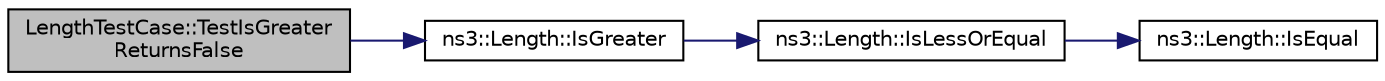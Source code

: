 digraph "LengthTestCase::TestIsGreaterReturnsFalse"
{
 // LATEX_PDF_SIZE
  edge [fontname="Helvetica",fontsize="10",labelfontname="Helvetica",labelfontsize="10"];
  node [fontname="Helvetica",fontsize="10",shape=record];
  rankdir="LR";
  Node1 [label="LengthTestCase::TestIsGreater\lReturnsFalse",height=0.2,width=0.4,color="black", fillcolor="grey75", style="filled", fontcolor="black",tooltip="Test member comparison operators."];
  Node1 -> Node2 [color="midnightblue",fontsize="10",style="solid",fontname="Helvetica"];
  Node2 [label="ns3::Length::IsGreater",height=0.2,width=0.4,color="black", fillcolor="white", style="filled",URL="$classns3_1_1_length.html#a4e938b2eb1d4a635c8729a60bf8f52a1",tooltip="Check if other is less in value than this instance."];
  Node2 -> Node3 [color="midnightblue",fontsize="10",style="solid",fontname="Helvetica"];
  Node3 [label="ns3::Length::IsLessOrEqual",height=0.2,width=0.4,color="black", fillcolor="white", style="filled",URL="$classns3_1_1_length.html#a74435d5a38175ab8a14bbc7563d4e7c9",tooltip="Check if other is greater or equal in value than this instance."];
  Node3 -> Node4 [color="midnightblue",fontsize="10",style="solid",fontname="Helvetica"];
  Node4 [label="ns3::Length::IsEqual",height=0.2,width=0.4,color="black", fillcolor="white", style="filled",URL="$classns3_1_1_length.html#a6d11c0df69bc2a7262961157d4712d79",tooltip="Check if other is equal in value to this instance."];
}
